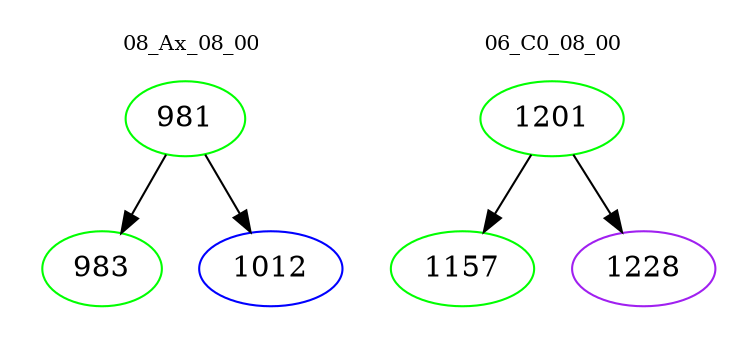 digraph{
subgraph cluster_0 {
color = white
label = "08_Ax_08_00";
fontsize=10;
T0_981 [label="981", color="green"]
T0_981 -> T0_983 [color="black"]
T0_983 [label="983", color="green"]
T0_981 -> T0_1012 [color="black"]
T0_1012 [label="1012", color="blue"]
}
subgraph cluster_1 {
color = white
label = "06_C0_08_00";
fontsize=10;
T1_1201 [label="1201", color="green"]
T1_1201 -> T1_1157 [color="black"]
T1_1157 [label="1157", color="green"]
T1_1201 -> T1_1228 [color="black"]
T1_1228 [label="1228", color="purple"]
}
}

